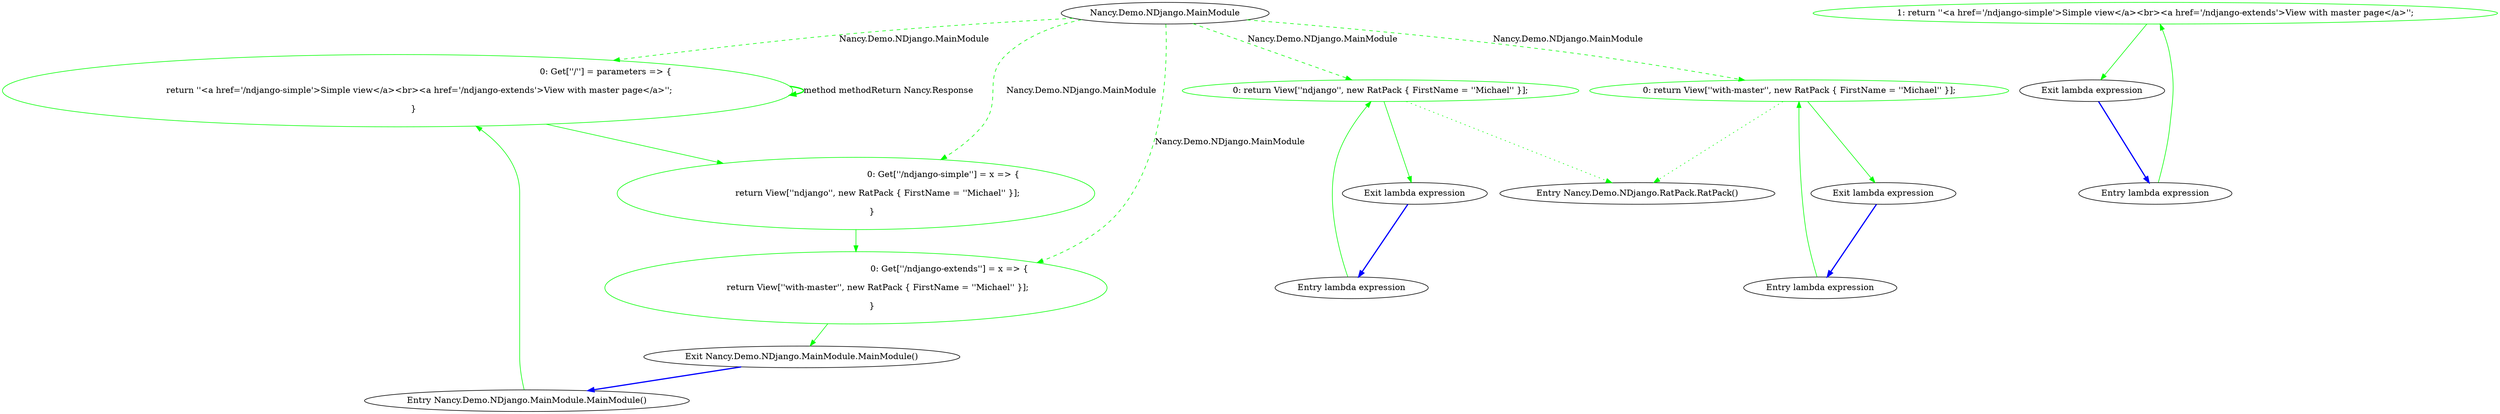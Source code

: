 digraph  {
d1 [cluster="Nancy.Demo.NDjango.MainModule.MainModule()", color=green, community=0, label="0: Get[''/''] = parameters => {\r\n                return ''<a href='/ndjango-simple'>Simple view</a><br><a href='/ndjango-extends'>View with master page</a>'';\r\n            }", span="6-8"];
d15 [label="Nancy.Demo.NDjango.MainModule", span=""];
d0 [cluster="Nancy.Demo.NDjango.MainModule.MainModule()", label="Entry Nancy.Demo.NDjango.MainModule.MainModule()", span="4-4"];
d2 [cluster="Nancy.Demo.NDjango.MainModule.MainModule()", color=green, community=0, label="0: Get[''/ndjango-simple''] = x => {\r\n                return View[''ndjango'', new RatPack { FirstName = ''Michael'' }];\r\n            }", span="10-12"];
d3 [cluster="Nancy.Demo.NDjango.MainModule.MainModule()", color=green, community=0, label="0: Get[''/ndjango-extends''] = x => {\r\n                return View[''with-master'', new RatPack { FirstName = ''Michael'' }];\r\n            }", span="14-16"];
d4 [cluster="Nancy.Demo.NDjango.MainModule.MainModule()", label="Exit Nancy.Demo.NDjango.MainModule.MainModule()", span="4-4"];
d6 [cluster="lambda expression", color=green, community=0, label="1: return ''<a href='/ndjango-simple'>Simple view</a><br><a href='/ndjango-extends'>View with master page</a>'';", span="7-7"];
d5 [cluster="lambda expression", label="Entry lambda expression", span="6-8"];
d7 [cluster="lambda expression", label="Exit lambda expression", span="6-8"];
d9 [cluster="lambda expression", color=green, community=0, label="0: return View[''ndjango'', new RatPack { FirstName = ''Michael'' }];", span="11-11"];
d8 [cluster="lambda expression", label="Entry lambda expression", span="10-12"];
d10 [cluster="lambda expression", label="Exit lambda expression", span="10-12"];
d11 [cluster="Nancy.Demo.NDjango.RatPack.RatPack()", label="Entry Nancy.Demo.NDjango.RatPack.RatPack()", span="20-20"];
d13 [cluster="lambda expression", color=green, community=0, label="0: return View[''with-master'', new RatPack { FirstName = ''Michael'' }];", span="15-15"];
d12 [cluster="lambda expression", label="Entry lambda expression", span="14-16"];
d14 [cluster="lambda expression", label="Exit lambda expression", span="14-16"];
d1 -> d1  [color=green, key=3, label="method methodReturn Nancy.Response ", style=bold];
d1 -> d2  [color=green, key=0, style=solid];
d15 -> d1  [color=green, key=1, label="Nancy.Demo.NDjango.MainModule", style=dashed];
d15 -> d2  [color=green, key=1, label="Nancy.Demo.NDjango.MainModule", style=dashed];
d15 -> d3  [color=green, key=1, label="Nancy.Demo.NDjango.MainModule", style=dashed];
d15 -> d9  [color=green, key=1, label="Nancy.Demo.NDjango.MainModule", style=dashed];
d15 -> d13  [color=green, key=1, label="Nancy.Demo.NDjango.MainModule", style=dashed];
d0 -> d1  [color=green, key=0, style=solid];
d2 -> d3  [color=green, key=0, style=solid];
d3 -> d4  [color=green, key=0, style=solid];
d4 -> d0  [color=blue, key=0, style=bold];
d6 -> d7  [color=green, key=0, style=solid];
d5 -> d6  [color=green, key=0, style=solid];
d7 -> d5  [color=blue, key=0, style=bold];
d9 -> d10  [color=green, key=0, style=solid];
d9 -> d11  [color=green, key=2, style=dotted];
d8 -> d9  [color=green, key=0, style=solid];
d10 -> d8  [color=blue, key=0, style=bold];
d13 -> d14  [color=green, key=0, style=solid];
d13 -> d11  [color=green, key=2, style=dotted];
d12 -> d13  [color=green, key=0, style=solid];
d14 -> d12  [color=blue, key=0, style=bold];
}
